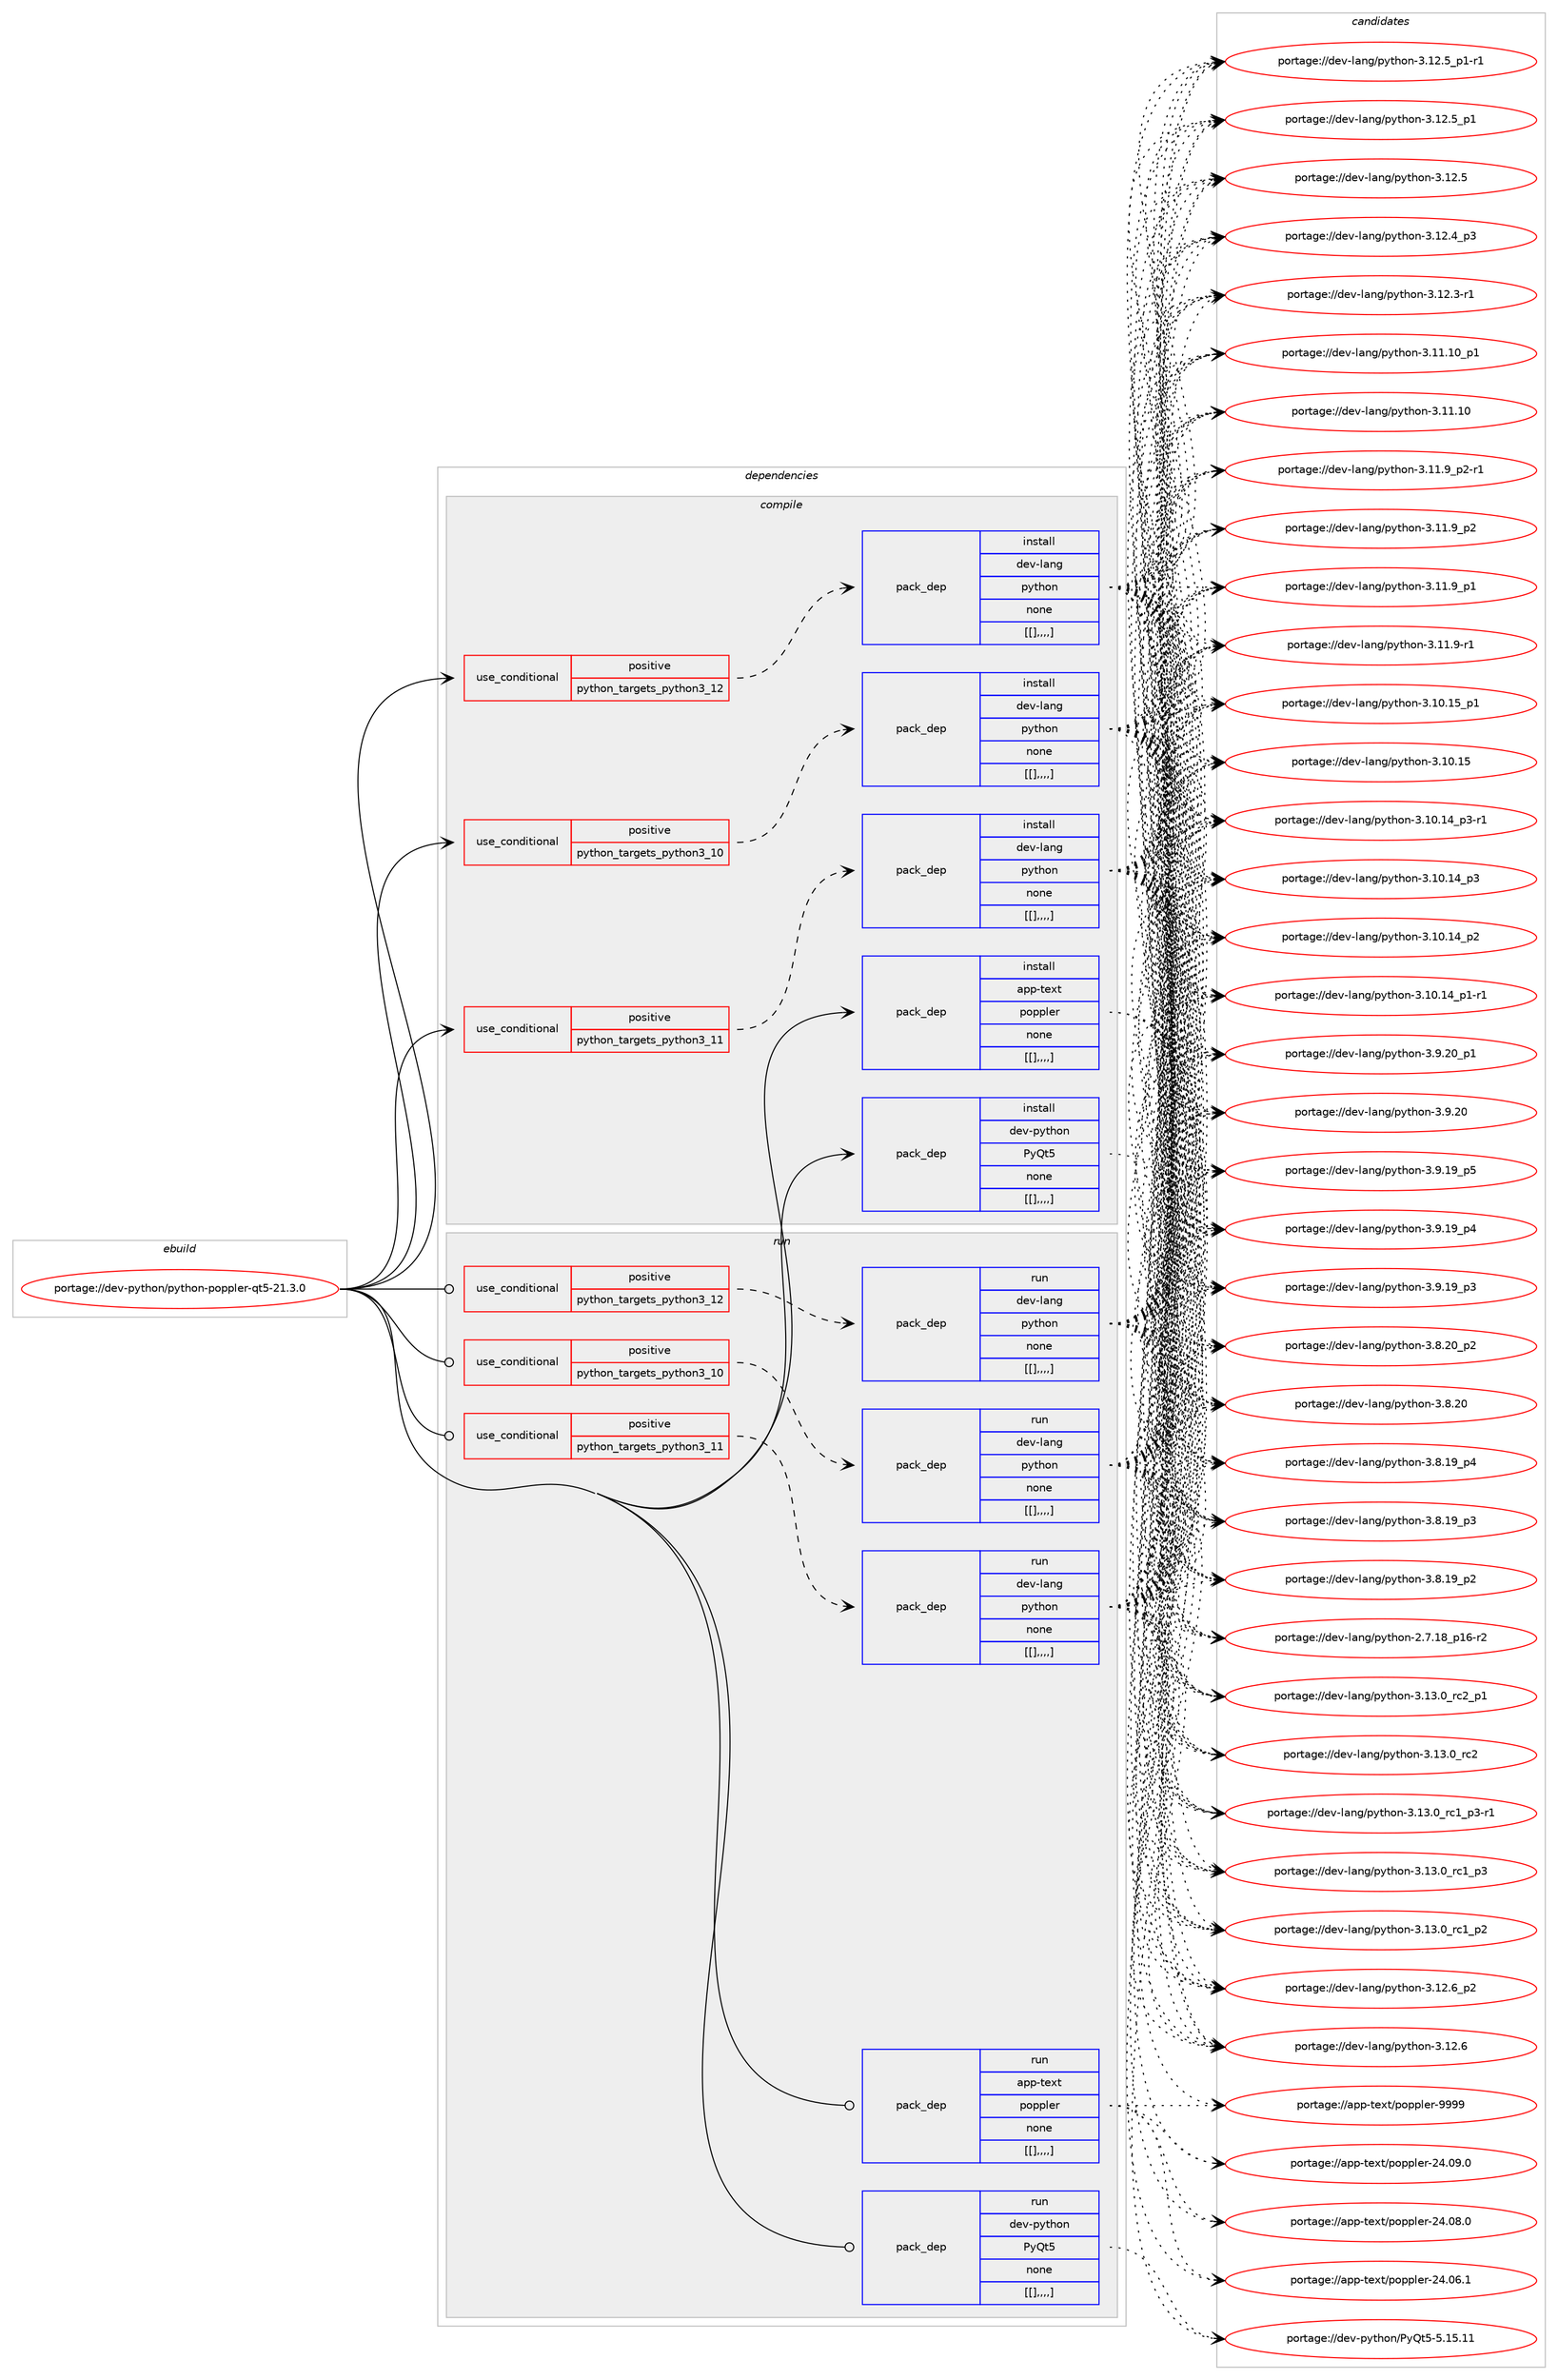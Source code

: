 digraph prolog {

# *************
# Graph options
# *************

newrank=true;
concentrate=true;
compound=true;
graph [rankdir=LR,fontname=Helvetica,fontsize=10,ranksep=1.5];#, ranksep=2.5, nodesep=0.2];
edge  [arrowhead=vee];
node  [fontname=Helvetica,fontsize=10];

# **********
# The ebuild
# **********

subgraph cluster_leftcol {
color=gray;
label=<<i>ebuild</i>>;
id [label="portage://dev-python/python-poppler-qt5-21.3.0", color=red, width=4, href="../dev-python/python-poppler-qt5-21.3.0.svg"];
}

# ****************
# The dependencies
# ****************

subgraph cluster_midcol {
color=gray;
label=<<i>dependencies</i>>;
subgraph cluster_compile {
fillcolor="#eeeeee";
style=filled;
label=<<i>compile</i>>;
subgraph cond40019 {
dependency163451 [label=<<TABLE BORDER="0" CELLBORDER="1" CELLSPACING="0" CELLPADDING="4"><TR><TD ROWSPAN="3" CELLPADDING="10">use_conditional</TD></TR><TR><TD>positive</TD></TR><TR><TD>python_targets_python3_10</TD></TR></TABLE>>, shape=none, color=red];
subgraph pack122178 {
dependency163452 [label=<<TABLE BORDER="0" CELLBORDER="1" CELLSPACING="0" CELLPADDING="4" WIDTH="220"><TR><TD ROWSPAN="6" CELLPADDING="30">pack_dep</TD></TR><TR><TD WIDTH="110">install</TD></TR><TR><TD>dev-lang</TD></TR><TR><TD>python</TD></TR><TR><TD>none</TD></TR><TR><TD>[[],,,,]</TD></TR></TABLE>>, shape=none, color=blue];
}
dependency163451:e -> dependency163452:w [weight=20,style="dashed",arrowhead="vee"];
}
id:e -> dependency163451:w [weight=20,style="solid",arrowhead="vee"];
subgraph cond40020 {
dependency163453 [label=<<TABLE BORDER="0" CELLBORDER="1" CELLSPACING="0" CELLPADDING="4"><TR><TD ROWSPAN="3" CELLPADDING="10">use_conditional</TD></TR><TR><TD>positive</TD></TR><TR><TD>python_targets_python3_11</TD></TR></TABLE>>, shape=none, color=red];
subgraph pack122179 {
dependency163454 [label=<<TABLE BORDER="0" CELLBORDER="1" CELLSPACING="0" CELLPADDING="4" WIDTH="220"><TR><TD ROWSPAN="6" CELLPADDING="30">pack_dep</TD></TR><TR><TD WIDTH="110">install</TD></TR><TR><TD>dev-lang</TD></TR><TR><TD>python</TD></TR><TR><TD>none</TD></TR><TR><TD>[[],,,,]</TD></TR></TABLE>>, shape=none, color=blue];
}
dependency163453:e -> dependency163454:w [weight=20,style="dashed",arrowhead="vee"];
}
id:e -> dependency163453:w [weight=20,style="solid",arrowhead="vee"];
subgraph cond40021 {
dependency163455 [label=<<TABLE BORDER="0" CELLBORDER="1" CELLSPACING="0" CELLPADDING="4"><TR><TD ROWSPAN="3" CELLPADDING="10">use_conditional</TD></TR><TR><TD>positive</TD></TR><TR><TD>python_targets_python3_12</TD></TR></TABLE>>, shape=none, color=red];
subgraph pack122180 {
dependency163456 [label=<<TABLE BORDER="0" CELLBORDER="1" CELLSPACING="0" CELLPADDING="4" WIDTH="220"><TR><TD ROWSPAN="6" CELLPADDING="30">pack_dep</TD></TR><TR><TD WIDTH="110">install</TD></TR><TR><TD>dev-lang</TD></TR><TR><TD>python</TD></TR><TR><TD>none</TD></TR><TR><TD>[[],,,,]</TD></TR></TABLE>>, shape=none, color=blue];
}
dependency163455:e -> dependency163456:w [weight=20,style="dashed",arrowhead="vee"];
}
id:e -> dependency163455:w [weight=20,style="solid",arrowhead="vee"];
subgraph pack122181 {
dependency163457 [label=<<TABLE BORDER="0" CELLBORDER="1" CELLSPACING="0" CELLPADDING="4" WIDTH="220"><TR><TD ROWSPAN="6" CELLPADDING="30">pack_dep</TD></TR><TR><TD WIDTH="110">install</TD></TR><TR><TD>app-text</TD></TR><TR><TD>poppler</TD></TR><TR><TD>none</TD></TR><TR><TD>[[],,,,]</TD></TR></TABLE>>, shape=none, color=blue];
}
id:e -> dependency163457:w [weight=20,style="solid",arrowhead="vee"];
subgraph pack122182 {
dependency163458 [label=<<TABLE BORDER="0" CELLBORDER="1" CELLSPACING="0" CELLPADDING="4" WIDTH="220"><TR><TD ROWSPAN="6" CELLPADDING="30">pack_dep</TD></TR><TR><TD WIDTH="110">install</TD></TR><TR><TD>dev-python</TD></TR><TR><TD>PyQt5</TD></TR><TR><TD>none</TD></TR><TR><TD>[[],,,,]</TD></TR></TABLE>>, shape=none, color=blue];
}
id:e -> dependency163458:w [weight=20,style="solid",arrowhead="vee"];
}
subgraph cluster_compileandrun {
fillcolor="#eeeeee";
style=filled;
label=<<i>compile and run</i>>;
}
subgraph cluster_run {
fillcolor="#eeeeee";
style=filled;
label=<<i>run</i>>;
subgraph cond40022 {
dependency163459 [label=<<TABLE BORDER="0" CELLBORDER="1" CELLSPACING="0" CELLPADDING="4"><TR><TD ROWSPAN="3" CELLPADDING="10">use_conditional</TD></TR><TR><TD>positive</TD></TR><TR><TD>python_targets_python3_10</TD></TR></TABLE>>, shape=none, color=red];
subgraph pack122183 {
dependency163460 [label=<<TABLE BORDER="0" CELLBORDER="1" CELLSPACING="0" CELLPADDING="4" WIDTH="220"><TR><TD ROWSPAN="6" CELLPADDING="30">pack_dep</TD></TR><TR><TD WIDTH="110">run</TD></TR><TR><TD>dev-lang</TD></TR><TR><TD>python</TD></TR><TR><TD>none</TD></TR><TR><TD>[[],,,,]</TD></TR></TABLE>>, shape=none, color=blue];
}
dependency163459:e -> dependency163460:w [weight=20,style="dashed",arrowhead="vee"];
}
id:e -> dependency163459:w [weight=20,style="solid",arrowhead="odot"];
subgraph cond40023 {
dependency163461 [label=<<TABLE BORDER="0" CELLBORDER="1" CELLSPACING="0" CELLPADDING="4"><TR><TD ROWSPAN="3" CELLPADDING="10">use_conditional</TD></TR><TR><TD>positive</TD></TR><TR><TD>python_targets_python3_11</TD></TR></TABLE>>, shape=none, color=red];
subgraph pack122184 {
dependency163462 [label=<<TABLE BORDER="0" CELLBORDER="1" CELLSPACING="0" CELLPADDING="4" WIDTH="220"><TR><TD ROWSPAN="6" CELLPADDING="30">pack_dep</TD></TR><TR><TD WIDTH="110">run</TD></TR><TR><TD>dev-lang</TD></TR><TR><TD>python</TD></TR><TR><TD>none</TD></TR><TR><TD>[[],,,,]</TD></TR></TABLE>>, shape=none, color=blue];
}
dependency163461:e -> dependency163462:w [weight=20,style="dashed",arrowhead="vee"];
}
id:e -> dependency163461:w [weight=20,style="solid",arrowhead="odot"];
subgraph cond40024 {
dependency163463 [label=<<TABLE BORDER="0" CELLBORDER="1" CELLSPACING="0" CELLPADDING="4"><TR><TD ROWSPAN="3" CELLPADDING="10">use_conditional</TD></TR><TR><TD>positive</TD></TR><TR><TD>python_targets_python3_12</TD></TR></TABLE>>, shape=none, color=red];
subgraph pack122185 {
dependency163464 [label=<<TABLE BORDER="0" CELLBORDER="1" CELLSPACING="0" CELLPADDING="4" WIDTH="220"><TR><TD ROWSPAN="6" CELLPADDING="30">pack_dep</TD></TR><TR><TD WIDTH="110">run</TD></TR><TR><TD>dev-lang</TD></TR><TR><TD>python</TD></TR><TR><TD>none</TD></TR><TR><TD>[[],,,,]</TD></TR></TABLE>>, shape=none, color=blue];
}
dependency163463:e -> dependency163464:w [weight=20,style="dashed",arrowhead="vee"];
}
id:e -> dependency163463:w [weight=20,style="solid",arrowhead="odot"];
subgraph pack122186 {
dependency163465 [label=<<TABLE BORDER="0" CELLBORDER="1" CELLSPACING="0" CELLPADDING="4" WIDTH="220"><TR><TD ROWSPAN="6" CELLPADDING="30">pack_dep</TD></TR><TR><TD WIDTH="110">run</TD></TR><TR><TD>app-text</TD></TR><TR><TD>poppler</TD></TR><TR><TD>none</TD></TR><TR><TD>[[],,,,]</TD></TR></TABLE>>, shape=none, color=blue];
}
id:e -> dependency163465:w [weight=20,style="solid",arrowhead="odot"];
subgraph pack122187 {
dependency163466 [label=<<TABLE BORDER="0" CELLBORDER="1" CELLSPACING="0" CELLPADDING="4" WIDTH="220"><TR><TD ROWSPAN="6" CELLPADDING="30">pack_dep</TD></TR><TR><TD WIDTH="110">run</TD></TR><TR><TD>dev-python</TD></TR><TR><TD>PyQt5</TD></TR><TR><TD>none</TD></TR><TR><TD>[[],,,,]</TD></TR></TABLE>>, shape=none, color=blue];
}
id:e -> dependency163466:w [weight=20,style="solid",arrowhead="odot"];
}
}

# **************
# The candidates
# **************

subgraph cluster_choices {
rank=same;
color=gray;
label=<<i>candidates</i>>;

subgraph choice122178 {
color=black;
nodesep=1;
choice100101118451089711010347112121116104111110455146495146489511499509511249 [label="portage://dev-lang/python-3.13.0_rc2_p1", color=red, width=4,href="../dev-lang/python-3.13.0_rc2_p1.svg"];
choice10010111845108971101034711212111610411111045514649514648951149950 [label="portage://dev-lang/python-3.13.0_rc2", color=red, width=4,href="../dev-lang/python-3.13.0_rc2.svg"];
choice1001011184510897110103471121211161041111104551464951464895114994995112514511449 [label="portage://dev-lang/python-3.13.0_rc1_p3-r1", color=red, width=4,href="../dev-lang/python-3.13.0_rc1_p3-r1.svg"];
choice100101118451089711010347112121116104111110455146495146489511499499511251 [label="portage://dev-lang/python-3.13.0_rc1_p3", color=red, width=4,href="../dev-lang/python-3.13.0_rc1_p3.svg"];
choice100101118451089711010347112121116104111110455146495146489511499499511250 [label="portage://dev-lang/python-3.13.0_rc1_p2", color=red, width=4,href="../dev-lang/python-3.13.0_rc1_p2.svg"];
choice100101118451089711010347112121116104111110455146495046549511250 [label="portage://dev-lang/python-3.12.6_p2", color=red, width=4,href="../dev-lang/python-3.12.6_p2.svg"];
choice10010111845108971101034711212111610411111045514649504654 [label="portage://dev-lang/python-3.12.6", color=red, width=4,href="../dev-lang/python-3.12.6.svg"];
choice1001011184510897110103471121211161041111104551464950465395112494511449 [label="portage://dev-lang/python-3.12.5_p1-r1", color=red, width=4,href="../dev-lang/python-3.12.5_p1-r1.svg"];
choice100101118451089711010347112121116104111110455146495046539511249 [label="portage://dev-lang/python-3.12.5_p1", color=red, width=4,href="../dev-lang/python-3.12.5_p1.svg"];
choice10010111845108971101034711212111610411111045514649504653 [label="portage://dev-lang/python-3.12.5", color=red, width=4,href="../dev-lang/python-3.12.5.svg"];
choice100101118451089711010347112121116104111110455146495046529511251 [label="portage://dev-lang/python-3.12.4_p3", color=red, width=4,href="../dev-lang/python-3.12.4_p3.svg"];
choice100101118451089711010347112121116104111110455146495046514511449 [label="portage://dev-lang/python-3.12.3-r1", color=red, width=4,href="../dev-lang/python-3.12.3-r1.svg"];
choice10010111845108971101034711212111610411111045514649494649489511249 [label="portage://dev-lang/python-3.11.10_p1", color=red, width=4,href="../dev-lang/python-3.11.10_p1.svg"];
choice1001011184510897110103471121211161041111104551464949464948 [label="portage://dev-lang/python-3.11.10", color=red, width=4,href="../dev-lang/python-3.11.10.svg"];
choice1001011184510897110103471121211161041111104551464949465795112504511449 [label="portage://dev-lang/python-3.11.9_p2-r1", color=red, width=4,href="../dev-lang/python-3.11.9_p2-r1.svg"];
choice100101118451089711010347112121116104111110455146494946579511250 [label="portage://dev-lang/python-3.11.9_p2", color=red, width=4,href="../dev-lang/python-3.11.9_p2.svg"];
choice100101118451089711010347112121116104111110455146494946579511249 [label="portage://dev-lang/python-3.11.9_p1", color=red, width=4,href="../dev-lang/python-3.11.9_p1.svg"];
choice100101118451089711010347112121116104111110455146494946574511449 [label="portage://dev-lang/python-3.11.9-r1", color=red, width=4,href="../dev-lang/python-3.11.9-r1.svg"];
choice10010111845108971101034711212111610411111045514649484649539511249 [label="portage://dev-lang/python-3.10.15_p1", color=red, width=4,href="../dev-lang/python-3.10.15_p1.svg"];
choice1001011184510897110103471121211161041111104551464948464953 [label="portage://dev-lang/python-3.10.15", color=red, width=4,href="../dev-lang/python-3.10.15.svg"];
choice100101118451089711010347112121116104111110455146494846495295112514511449 [label="portage://dev-lang/python-3.10.14_p3-r1", color=red, width=4,href="../dev-lang/python-3.10.14_p3-r1.svg"];
choice10010111845108971101034711212111610411111045514649484649529511251 [label="portage://dev-lang/python-3.10.14_p3", color=red, width=4,href="../dev-lang/python-3.10.14_p3.svg"];
choice10010111845108971101034711212111610411111045514649484649529511250 [label="portage://dev-lang/python-3.10.14_p2", color=red, width=4,href="../dev-lang/python-3.10.14_p2.svg"];
choice100101118451089711010347112121116104111110455146494846495295112494511449 [label="portage://dev-lang/python-3.10.14_p1-r1", color=red, width=4,href="../dev-lang/python-3.10.14_p1-r1.svg"];
choice100101118451089711010347112121116104111110455146574650489511249 [label="portage://dev-lang/python-3.9.20_p1", color=red, width=4,href="../dev-lang/python-3.9.20_p1.svg"];
choice10010111845108971101034711212111610411111045514657465048 [label="portage://dev-lang/python-3.9.20", color=red, width=4,href="../dev-lang/python-3.9.20.svg"];
choice100101118451089711010347112121116104111110455146574649579511253 [label="portage://dev-lang/python-3.9.19_p5", color=red, width=4,href="../dev-lang/python-3.9.19_p5.svg"];
choice100101118451089711010347112121116104111110455146574649579511252 [label="portage://dev-lang/python-3.9.19_p4", color=red, width=4,href="../dev-lang/python-3.9.19_p4.svg"];
choice100101118451089711010347112121116104111110455146574649579511251 [label="portage://dev-lang/python-3.9.19_p3", color=red, width=4,href="../dev-lang/python-3.9.19_p3.svg"];
choice100101118451089711010347112121116104111110455146564650489511250 [label="portage://dev-lang/python-3.8.20_p2", color=red, width=4,href="../dev-lang/python-3.8.20_p2.svg"];
choice10010111845108971101034711212111610411111045514656465048 [label="portage://dev-lang/python-3.8.20", color=red, width=4,href="../dev-lang/python-3.8.20.svg"];
choice100101118451089711010347112121116104111110455146564649579511252 [label="portage://dev-lang/python-3.8.19_p4", color=red, width=4,href="../dev-lang/python-3.8.19_p4.svg"];
choice100101118451089711010347112121116104111110455146564649579511251 [label="portage://dev-lang/python-3.8.19_p3", color=red, width=4,href="../dev-lang/python-3.8.19_p3.svg"];
choice100101118451089711010347112121116104111110455146564649579511250 [label="portage://dev-lang/python-3.8.19_p2", color=red, width=4,href="../dev-lang/python-3.8.19_p2.svg"];
choice100101118451089711010347112121116104111110455046554649569511249544511450 [label="portage://dev-lang/python-2.7.18_p16-r2", color=red, width=4,href="../dev-lang/python-2.7.18_p16-r2.svg"];
dependency163452:e -> choice100101118451089711010347112121116104111110455146495146489511499509511249:w [style=dotted,weight="100"];
dependency163452:e -> choice10010111845108971101034711212111610411111045514649514648951149950:w [style=dotted,weight="100"];
dependency163452:e -> choice1001011184510897110103471121211161041111104551464951464895114994995112514511449:w [style=dotted,weight="100"];
dependency163452:e -> choice100101118451089711010347112121116104111110455146495146489511499499511251:w [style=dotted,weight="100"];
dependency163452:e -> choice100101118451089711010347112121116104111110455146495146489511499499511250:w [style=dotted,weight="100"];
dependency163452:e -> choice100101118451089711010347112121116104111110455146495046549511250:w [style=dotted,weight="100"];
dependency163452:e -> choice10010111845108971101034711212111610411111045514649504654:w [style=dotted,weight="100"];
dependency163452:e -> choice1001011184510897110103471121211161041111104551464950465395112494511449:w [style=dotted,weight="100"];
dependency163452:e -> choice100101118451089711010347112121116104111110455146495046539511249:w [style=dotted,weight="100"];
dependency163452:e -> choice10010111845108971101034711212111610411111045514649504653:w [style=dotted,weight="100"];
dependency163452:e -> choice100101118451089711010347112121116104111110455146495046529511251:w [style=dotted,weight="100"];
dependency163452:e -> choice100101118451089711010347112121116104111110455146495046514511449:w [style=dotted,weight="100"];
dependency163452:e -> choice10010111845108971101034711212111610411111045514649494649489511249:w [style=dotted,weight="100"];
dependency163452:e -> choice1001011184510897110103471121211161041111104551464949464948:w [style=dotted,weight="100"];
dependency163452:e -> choice1001011184510897110103471121211161041111104551464949465795112504511449:w [style=dotted,weight="100"];
dependency163452:e -> choice100101118451089711010347112121116104111110455146494946579511250:w [style=dotted,weight="100"];
dependency163452:e -> choice100101118451089711010347112121116104111110455146494946579511249:w [style=dotted,weight="100"];
dependency163452:e -> choice100101118451089711010347112121116104111110455146494946574511449:w [style=dotted,weight="100"];
dependency163452:e -> choice10010111845108971101034711212111610411111045514649484649539511249:w [style=dotted,weight="100"];
dependency163452:e -> choice1001011184510897110103471121211161041111104551464948464953:w [style=dotted,weight="100"];
dependency163452:e -> choice100101118451089711010347112121116104111110455146494846495295112514511449:w [style=dotted,weight="100"];
dependency163452:e -> choice10010111845108971101034711212111610411111045514649484649529511251:w [style=dotted,weight="100"];
dependency163452:e -> choice10010111845108971101034711212111610411111045514649484649529511250:w [style=dotted,weight="100"];
dependency163452:e -> choice100101118451089711010347112121116104111110455146494846495295112494511449:w [style=dotted,weight="100"];
dependency163452:e -> choice100101118451089711010347112121116104111110455146574650489511249:w [style=dotted,weight="100"];
dependency163452:e -> choice10010111845108971101034711212111610411111045514657465048:w [style=dotted,weight="100"];
dependency163452:e -> choice100101118451089711010347112121116104111110455146574649579511253:w [style=dotted,weight="100"];
dependency163452:e -> choice100101118451089711010347112121116104111110455146574649579511252:w [style=dotted,weight="100"];
dependency163452:e -> choice100101118451089711010347112121116104111110455146574649579511251:w [style=dotted,weight="100"];
dependency163452:e -> choice100101118451089711010347112121116104111110455146564650489511250:w [style=dotted,weight="100"];
dependency163452:e -> choice10010111845108971101034711212111610411111045514656465048:w [style=dotted,weight="100"];
dependency163452:e -> choice100101118451089711010347112121116104111110455146564649579511252:w [style=dotted,weight="100"];
dependency163452:e -> choice100101118451089711010347112121116104111110455146564649579511251:w [style=dotted,weight="100"];
dependency163452:e -> choice100101118451089711010347112121116104111110455146564649579511250:w [style=dotted,weight="100"];
dependency163452:e -> choice100101118451089711010347112121116104111110455046554649569511249544511450:w [style=dotted,weight="100"];
}
subgraph choice122179 {
color=black;
nodesep=1;
choice100101118451089711010347112121116104111110455146495146489511499509511249 [label="portage://dev-lang/python-3.13.0_rc2_p1", color=red, width=4,href="../dev-lang/python-3.13.0_rc2_p1.svg"];
choice10010111845108971101034711212111610411111045514649514648951149950 [label="portage://dev-lang/python-3.13.0_rc2", color=red, width=4,href="../dev-lang/python-3.13.0_rc2.svg"];
choice1001011184510897110103471121211161041111104551464951464895114994995112514511449 [label="portage://dev-lang/python-3.13.0_rc1_p3-r1", color=red, width=4,href="../dev-lang/python-3.13.0_rc1_p3-r1.svg"];
choice100101118451089711010347112121116104111110455146495146489511499499511251 [label="portage://dev-lang/python-3.13.0_rc1_p3", color=red, width=4,href="../dev-lang/python-3.13.0_rc1_p3.svg"];
choice100101118451089711010347112121116104111110455146495146489511499499511250 [label="portage://dev-lang/python-3.13.0_rc1_p2", color=red, width=4,href="../dev-lang/python-3.13.0_rc1_p2.svg"];
choice100101118451089711010347112121116104111110455146495046549511250 [label="portage://dev-lang/python-3.12.6_p2", color=red, width=4,href="../dev-lang/python-3.12.6_p2.svg"];
choice10010111845108971101034711212111610411111045514649504654 [label="portage://dev-lang/python-3.12.6", color=red, width=4,href="../dev-lang/python-3.12.6.svg"];
choice1001011184510897110103471121211161041111104551464950465395112494511449 [label="portage://dev-lang/python-3.12.5_p1-r1", color=red, width=4,href="../dev-lang/python-3.12.5_p1-r1.svg"];
choice100101118451089711010347112121116104111110455146495046539511249 [label="portage://dev-lang/python-3.12.5_p1", color=red, width=4,href="../dev-lang/python-3.12.5_p1.svg"];
choice10010111845108971101034711212111610411111045514649504653 [label="portage://dev-lang/python-3.12.5", color=red, width=4,href="../dev-lang/python-3.12.5.svg"];
choice100101118451089711010347112121116104111110455146495046529511251 [label="portage://dev-lang/python-3.12.4_p3", color=red, width=4,href="../dev-lang/python-3.12.4_p3.svg"];
choice100101118451089711010347112121116104111110455146495046514511449 [label="portage://dev-lang/python-3.12.3-r1", color=red, width=4,href="../dev-lang/python-3.12.3-r1.svg"];
choice10010111845108971101034711212111610411111045514649494649489511249 [label="portage://dev-lang/python-3.11.10_p1", color=red, width=4,href="../dev-lang/python-3.11.10_p1.svg"];
choice1001011184510897110103471121211161041111104551464949464948 [label="portage://dev-lang/python-3.11.10", color=red, width=4,href="../dev-lang/python-3.11.10.svg"];
choice1001011184510897110103471121211161041111104551464949465795112504511449 [label="portage://dev-lang/python-3.11.9_p2-r1", color=red, width=4,href="../dev-lang/python-3.11.9_p2-r1.svg"];
choice100101118451089711010347112121116104111110455146494946579511250 [label="portage://dev-lang/python-3.11.9_p2", color=red, width=4,href="../dev-lang/python-3.11.9_p2.svg"];
choice100101118451089711010347112121116104111110455146494946579511249 [label="portage://dev-lang/python-3.11.9_p1", color=red, width=4,href="../dev-lang/python-3.11.9_p1.svg"];
choice100101118451089711010347112121116104111110455146494946574511449 [label="portage://dev-lang/python-3.11.9-r1", color=red, width=4,href="../dev-lang/python-3.11.9-r1.svg"];
choice10010111845108971101034711212111610411111045514649484649539511249 [label="portage://dev-lang/python-3.10.15_p1", color=red, width=4,href="../dev-lang/python-3.10.15_p1.svg"];
choice1001011184510897110103471121211161041111104551464948464953 [label="portage://dev-lang/python-3.10.15", color=red, width=4,href="../dev-lang/python-3.10.15.svg"];
choice100101118451089711010347112121116104111110455146494846495295112514511449 [label="portage://dev-lang/python-3.10.14_p3-r1", color=red, width=4,href="../dev-lang/python-3.10.14_p3-r1.svg"];
choice10010111845108971101034711212111610411111045514649484649529511251 [label="portage://dev-lang/python-3.10.14_p3", color=red, width=4,href="../dev-lang/python-3.10.14_p3.svg"];
choice10010111845108971101034711212111610411111045514649484649529511250 [label="portage://dev-lang/python-3.10.14_p2", color=red, width=4,href="../dev-lang/python-3.10.14_p2.svg"];
choice100101118451089711010347112121116104111110455146494846495295112494511449 [label="portage://dev-lang/python-3.10.14_p1-r1", color=red, width=4,href="../dev-lang/python-3.10.14_p1-r1.svg"];
choice100101118451089711010347112121116104111110455146574650489511249 [label="portage://dev-lang/python-3.9.20_p1", color=red, width=4,href="../dev-lang/python-3.9.20_p1.svg"];
choice10010111845108971101034711212111610411111045514657465048 [label="portage://dev-lang/python-3.9.20", color=red, width=4,href="../dev-lang/python-3.9.20.svg"];
choice100101118451089711010347112121116104111110455146574649579511253 [label="portage://dev-lang/python-3.9.19_p5", color=red, width=4,href="../dev-lang/python-3.9.19_p5.svg"];
choice100101118451089711010347112121116104111110455146574649579511252 [label="portage://dev-lang/python-3.9.19_p4", color=red, width=4,href="../dev-lang/python-3.9.19_p4.svg"];
choice100101118451089711010347112121116104111110455146574649579511251 [label="portage://dev-lang/python-3.9.19_p3", color=red, width=4,href="../dev-lang/python-3.9.19_p3.svg"];
choice100101118451089711010347112121116104111110455146564650489511250 [label="portage://dev-lang/python-3.8.20_p2", color=red, width=4,href="../dev-lang/python-3.8.20_p2.svg"];
choice10010111845108971101034711212111610411111045514656465048 [label="portage://dev-lang/python-3.8.20", color=red, width=4,href="../dev-lang/python-3.8.20.svg"];
choice100101118451089711010347112121116104111110455146564649579511252 [label="portage://dev-lang/python-3.8.19_p4", color=red, width=4,href="../dev-lang/python-3.8.19_p4.svg"];
choice100101118451089711010347112121116104111110455146564649579511251 [label="portage://dev-lang/python-3.8.19_p3", color=red, width=4,href="../dev-lang/python-3.8.19_p3.svg"];
choice100101118451089711010347112121116104111110455146564649579511250 [label="portage://dev-lang/python-3.8.19_p2", color=red, width=4,href="../dev-lang/python-3.8.19_p2.svg"];
choice100101118451089711010347112121116104111110455046554649569511249544511450 [label="portage://dev-lang/python-2.7.18_p16-r2", color=red, width=4,href="../dev-lang/python-2.7.18_p16-r2.svg"];
dependency163454:e -> choice100101118451089711010347112121116104111110455146495146489511499509511249:w [style=dotted,weight="100"];
dependency163454:e -> choice10010111845108971101034711212111610411111045514649514648951149950:w [style=dotted,weight="100"];
dependency163454:e -> choice1001011184510897110103471121211161041111104551464951464895114994995112514511449:w [style=dotted,weight="100"];
dependency163454:e -> choice100101118451089711010347112121116104111110455146495146489511499499511251:w [style=dotted,weight="100"];
dependency163454:e -> choice100101118451089711010347112121116104111110455146495146489511499499511250:w [style=dotted,weight="100"];
dependency163454:e -> choice100101118451089711010347112121116104111110455146495046549511250:w [style=dotted,weight="100"];
dependency163454:e -> choice10010111845108971101034711212111610411111045514649504654:w [style=dotted,weight="100"];
dependency163454:e -> choice1001011184510897110103471121211161041111104551464950465395112494511449:w [style=dotted,weight="100"];
dependency163454:e -> choice100101118451089711010347112121116104111110455146495046539511249:w [style=dotted,weight="100"];
dependency163454:e -> choice10010111845108971101034711212111610411111045514649504653:w [style=dotted,weight="100"];
dependency163454:e -> choice100101118451089711010347112121116104111110455146495046529511251:w [style=dotted,weight="100"];
dependency163454:e -> choice100101118451089711010347112121116104111110455146495046514511449:w [style=dotted,weight="100"];
dependency163454:e -> choice10010111845108971101034711212111610411111045514649494649489511249:w [style=dotted,weight="100"];
dependency163454:e -> choice1001011184510897110103471121211161041111104551464949464948:w [style=dotted,weight="100"];
dependency163454:e -> choice1001011184510897110103471121211161041111104551464949465795112504511449:w [style=dotted,weight="100"];
dependency163454:e -> choice100101118451089711010347112121116104111110455146494946579511250:w [style=dotted,weight="100"];
dependency163454:e -> choice100101118451089711010347112121116104111110455146494946579511249:w [style=dotted,weight="100"];
dependency163454:e -> choice100101118451089711010347112121116104111110455146494946574511449:w [style=dotted,weight="100"];
dependency163454:e -> choice10010111845108971101034711212111610411111045514649484649539511249:w [style=dotted,weight="100"];
dependency163454:e -> choice1001011184510897110103471121211161041111104551464948464953:w [style=dotted,weight="100"];
dependency163454:e -> choice100101118451089711010347112121116104111110455146494846495295112514511449:w [style=dotted,weight="100"];
dependency163454:e -> choice10010111845108971101034711212111610411111045514649484649529511251:w [style=dotted,weight="100"];
dependency163454:e -> choice10010111845108971101034711212111610411111045514649484649529511250:w [style=dotted,weight="100"];
dependency163454:e -> choice100101118451089711010347112121116104111110455146494846495295112494511449:w [style=dotted,weight="100"];
dependency163454:e -> choice100101118451089711010347112121116104111110455146574650489511249:w [style=dotted,weight="100"];
dependency163454:e -> choice10010111845108971101034711212111610411111045514657465048:w [style=dotted,weight="100"];
dependency163454:e -> choice100101118451089711010347112121116104111110455146574649579511253:w [style=dotted,weight="100"];
dependency163454:e -> choice100101118451089711010347112121116104111110455146574649579511252:w [style=dotted,weight="100"];
dependency163454:e -> choice100101118451089711010347112121116104111110455146574649579511251:w [style=dotted,weight="100"];
dependency163454:e -> choice100101118451089711010347112121116104111110455146564650489511250:w [style=dotted,weight="100"];
dependency163454:e -> choice10010111845108971101034711212111610411111045514656465048:w [style=dotted,weight="100"];
dependency163454:e -> choice100101118451089711010347112121116104111110455146564649579511252:w [style=dotted,weight="100"];
dependency163454:e -> choice100101118451089711010347112121116104111110455146564649579511251:w [style=dotted,weight="100"];
dependency163454:e -> choice100101118451089711010347112121116104111110455146564649579511250:w [style=dotted,weight="100"];
dependency163454:e -> choice100101118451089711010347112121116104111110455046554649569511249544511450:w [style=dotted,weight="100"];
}
subgraph choice122180 {
color=black;
nodesep=1;
choice100101118451089711010347112121116104111110455146495146489511499509511249 [label="portage://dev-lang/python-3.13.0_rc2_p1", color=red, width=4,href="../dev-lang/python-3.13.0_rc2_p1.svg"];
choice10010111845108971101034711212111610411111045514649514648951149950 [label="portage://dev-lang/python-3.13.0_rc2", color=red, width=4,href="../dev-lang/python-3.13.0_rc2.svg"];
choice1001011184510897110103471121211161041111104551464951464895114994995112514511449 [label="portage://dev-lang/python-3.13.0_rc1_p3-r1", color=red, width=4,href="../dev-lang/python-3.13.0_rc1_p3-r1.svg"];
choice100101118451089711010347112121116104111110455146495146489511499499511251 [label="portage://dev-lang/python-3.13.0_rc1_p3", color=red, width=4,href="../dev-lang/python-3.13.0_rc1_p3.svg"];
choice100101118451089711010347112121116104111110455146495146489511499499511250 [label="portage://dev-lang/python-3.13.0_rc1_p2", color=red, width=4,href="../dev-lang/python-3.13.0_rc1_p2.svg"];
choice100101118451089711010347112121116104111110455146495046549511250 [label="portage://dev-lang/python-3.12.6_p2", color=red, width=4,href="../dev-lang/python-3.12.6_p2.svg"];
choice10010111845108971101034711212111610411111045514649504654 [label="portage://dev-lang/python-3.12.6", color=red, width=4,href="../dev-lang/python-3.12.6.svg"];
choice1001011184510897110103471121211161041111104551464950465395112494511449 [label="portage://dev-lang/python-3.12.5_p1-r1", color=red, width=4,href="../dev-lang/python-3.12.5_p1-r1.svg"];
choice100101118451089711010347112121116104111110455146495046539511249 [label="portage://dev-lang/python-3.12.5_p1", color=red, width=4,href="../dev-lang/python-3.12.5_p1.svg"];
choice10010111845108971101034711212111610411111045514649504653 [label="portage://dev-lang/python-3.12.5", color=red, width=4,href="../dev-lang/python-3.12.5.svg"];
choice100101118451089711010347112121116104111110455146495046529511251 [label="portage://dev-lang/python-3.12.4_p3", color=red, width=4,href="../dev-lang/python-3.12.4_p3.svg"];
choice100101118451089711010347112121116104111110455146495046514511449 [label="portage://dev-lang/python-3.12.3-r1", color=red, width=4,href="../dev-lang/python-3.12.3-r1.svg"];
choice10010111845108971101034711212111610411111045514649494649489511249 [label="portage://dev-lang/python-3.11.10_p1", color=red, width=4,href="../dev-lang/python-3.11.10_p1.svg"];
choice1001011184510897110103471121211161041111104551464949464948 [label="portage://dev-lang/python-3.11.10", color=red, width=4,href="../dev-lang/python-3.11.10.svg"];
choice1001011184510897110103471121211161041111104551464949465795112504511449 [label="portage://dev-lang/python-3.11.9_p2-r1", color=red, width=4,href="../dev-lang/python-3.11.9_p2-r1.svg"];
choice100101118451089711010347112121116104111110455146494946579511250 [label="portage://dev-lang/python-3.11.9_p2", color=red, width=4,href="../dev-lang/python-3.11.9_p2.svg"];
choice100101118451089711010347112121116104111110455146494946579511249 [label="portage://dev-lang/python-3.11.9_p1", color=red, width=4,href="../dev-lang/python-3.11.9_p1.svg"];
choice100101118451089711010347112121116104111110455146494946574511449 [label="portage://dev-lang/python-3.11.9-r1", color=red, width=4,href="../dev-lang/python-3.11.9-r1.svg"];
choice10010111845108971101034711212111610411111045514649484649539511249 [label="portage://dev-lang/python-3.10.15_p1", color=red, width=4,href="../dev-lang/python-3.10.15_p1.svg"];
choice1001011184510897110103471121211161041111104551464948464953 [label="portage://dev-lang/python-3.10.15", color=red, width=4,href="../dev-lang/python-3.10.15.svg"];
choice100101118451089711010347112121116104111110455146494846495295112514511449 [label="portage://dev-lang/python-3.10.14_p3-r1", color=red, width=4,href="../dev-lang/python-3.10.14_p3-r1.svg"];
choice10010111845108971101034711212111610411111045514649484649529511251 [label="portage://dev-lang/python-3.10.14_p3", color=red, width=4,href="../dev-lang/python-3.10.14_p3.svg"];
choice10010111845108971101034711212111610411111045514649484649529511250 [label="portage://dev-lang/python-3.10.14_p2", color=red, width=4,href="../dev-lang/python-3.10.14_p2.svg"];
choice100101118451089711010347112121116104111110455146494846495295112494511449 [label="portage://dev-lang/python-3.10.14_p1-r1", color=red, width=4,href="../dev-lang/python-3.10.14_p1-r1.svg"];
choice100101118451089711010347112121116104111110455146574650489511249 [label="portage://dev-lang/python-3.9.20_p1", color=red, width=4,href="../dev-lang/python-3.9.20_p1.svg"];
choice10010111845108971101034711212111610411111045514657465048 [label="portage://dev-lang/python-3.9.20", color=red, width=4,href="../dev-lang/python-3.9.20.svg"];
choice100101118451089711010347112121116104111110455146574649579511253 [label="portage://dev-lang/python-3.9.19_p5", color=red, width=4,href="../dev-lang/python-3.9.19_p5.svg"];
choice100101118451089711010347112121116104111110455146574649579511252 [label="portage://dev-lang/python-3.9.19_p4", color=red, width=4,href="../dev-lang/python-3.9.19_p4.svg"];
choice100101118451089711010347112121116104111110455146574649579511251 [label="portage://dev-lang/python-3.9.19_p3", color=red, width=4,href="../dev-lang/python-3.9.19_p3.svg"];
choice100101118451089711010347112121116104111110455146564650489511250 [label="portage://dev-lang/python-3.8.20_p2", color=red, width=4,href="../dev-lang/python-3.8.20_p2.svg"];
choice10010111845108971101034711212111610411111045514656465048 [label="portage://dev-lang/python-3.8.20", color=red, width=4,href="../dev-lang/python-3.8.20.svg"];
choice100101118451089711010347112121116104111110455146564649579511252 [label="portage://dev-lang/python-3.8.19_p4", color=red, width=4,href="../dev-lang/python-3.8.19_p4.svg"];
choice100101118451089711010347112121116104111110455146564649579511251 [label="portage://dev-lang/python-3.8.19_p3", color=red, width=4,href="../dev-lang/python-3.8.19_p3.svg"];
choice100101118451089711010347112121116104111110455146564649579511250 [label="portage://dev-lang/python-3.8.19_p2", color=red, width=4,href="../dev-lang/python-3.8.19_p2.svg"];
choice100101118451089711010347112121116104111110455046554649569511249544511450 [label="portage://dev-lang/python-2.7.18_p16-r2", color=red, width=4,href="../dev-lang/python-2.7.18_p16-r2.svg"];
dependency163456:e -> choice100101118451089711010347112121116104111110455146495146489511499509511249:w [style=dotted,weight="100"];
dependency163456:e -> choice10010111845108971101034711212111610411111045514649514648951149950:w [style=dotted,weight="100"];
dependency163456:e -> choice1001011184510897110103471121211161041111104551464951464895114994995112514511449:w [style=dotted,weight="100"];
dependency163456:e -> choice100101118451089711010347112121116104111110455146495146489511499499511251:w [style=dotted,weight="100"];
dependency163456:e -> choice100101118451089711010347112121116104111110455146495146489511499499511250:w [style=dotted,weight="100"];
dependency163456:e -> choice100101118451089711010347112121116104111110455146495046549511250:w [style=dotted,weight="100"];
dependency163456:e -> choice10010111845108971101034711212111610411111045514649504654:w [style=dotted,weight="100"];
dependency163456:e -> choice1001011184510897110103471121211161041111104551464950465395112494511449:w [style=dotted,weight="100"];
dependency163456:e -> choice100101118451089711010347112121116104111110455146495046539511249:w [style=dotted,weight="100"];
dependency163456:e -> choice10010111845108971101034711212111610411111045514649504653:w [style=dotted,weight="100"];
dependency163456:e -> choice100101118451089711010347112121116104111110455146495046529511251:w [style=dotted,weight="100"];
dependency163456:e -> choice100101118451089711010347112121116104111110455146495046514511449:w [style=dotted,weight="100"];
dependency163456:e -> choice10010111845108971101034711212111610411111045514649494649489511249:w [style=dotted,weight="100"];
dependency163456:e -> choice1001011184510897110103471121211161041111104551464949464948:w [style=dotted,weight="100"];
dependency163456:e -> choice1001011184510897110103471121211161041111104551464949465795112504511449:w [style=dotted,weight="100"];
dependency163456:e -> choice100101118451089711010347112121116104111110455146494946579511250:w [style=dotted,weight="100"];
dependency163456:e -> choice100101118451089711010347112121116104111110455146494946579511249:w [style=dotted,weight="100"];
dependency163456:e -> choice100101118451089711010347112121116104111110455146494946574511449:w [style=dotted,weight="100"];
dependency163456:e -> choice10010111845108971101034711212111610411111045514649484649539511249:w [style=dotted,weight="100"];
dependency163456:e -> choice1001011184510897110103471121211161041111104551464948464953:w [style=dotted,weight="100"];
dependency163456:e -> choice100101118451089711010347112121116104111110455146494846495295112514511449:w [style=dotted,weight="100"];
dependency163456:e -> choice10010111845108971101034711212111610411111045514649484649529511251:w [style=dotted,weight="100"];
dependency163456:e -> choice10010111845108971101034711212111610411111045514649484649529511250:w [style=dotted,weight="100"];
dependency163456:e -> choice100101118451089711010347112121116104111110455146494846495295112494511449:w [style=dotted,weight="100"];
dependency163456:e -> choice100101118451089711010347112121116104111110455146574650489511249:w [style=dotted,weight="100"];
dependency163456:e -> choice10010111845108971101034711212111610411111045514657465048:w [style=dotted,weight="100"];
dependency163456:e -> choice100101118451089711010347112121116104111110455146574649579511253:w [style=dotted,weight="100"];
dependency163456:e -> choice100101118451089711010347112121116104111110455146574649579511252:w [style=dotted,weight="100"];
dependency163456:e -> choice100101118451089711010347112121116104111110455146574649579511251:w [style=dotted,weight="100"];
dependency163456:e -> choice100101118451089711010347112121116104111110455146564650489511250:w [style=dotted,weight="100"];
dependency163456:e -> choice10010111845108971101034711212111610411111045514656465048:w [style=dotted,weight="100"];
dependency163456:e -> choice100101118451089711010347112121116104111110455146564649579511252:w [style=dotted,weight="100"];
dependency163456:e -> choice100101118451089711010347112121116104111110455146564649579511251:w [style=dotted,weight="100"];
dependency163456:e -> choice100101118451089711010347112121116104111110455146564649579511250:w [style=dotted,weight="100"];
dependency163456:e -> choice100101118451089711010347112121116104111110455046554649569511249544511450:w [style=dotted,weight="100"];
}
subgraph choice122181 {
color=black;
nodesep=1;
choice9711211245116101120116471121111121121081011144557575757 [label="portage://app-text/poppler-9999", color=red, width=4,href="../app-text/poppler-9999.svg"];
choice9711211245116101120116471121111121121081011144550524648574648 [label="portage://app-text/poppler-24.09.0", color=red, width=4,href="../app-text/poppler-24.09.0.svg"];
choice9711211245116101120116471121111121121081011144550524648564648 [label="portage://app-text/poppler-24.08.0", color=red, width=4,href="../app-text/poppler-24.08.0.svg"];
choice9711211245116101120116471121111121121081011144550524648544649 [label="portage://app-text/poppler-24.06.1", color=red, width=4,href="../app-text/poppler-24.06.1.svg"];
dependency163457:e -> choice9711211245116101120116471121111121121081011144557575757:w [style=dotted,weight="100"];
dependency163457:e -> choice9711211245116101120116471121111121121081011144550524648574648:w [style=dotted,weight="100"];
dependency163457:e -> choice9711211245116101120116471121111121121081011144550524648564648:w [style=dotted,weight="100"];
dependency163457:e -> choice9711211245116101120116471121111121121081011144550524648544649:w [style=dotted,weight="100"];
}
subgraph choice122182 {
color=black;
nodesep=1;
choice10010111845112121116104111110478012181116534553464953464949 [label="portage://dev-python/PyQt5-5.15.11", color=red, width=4,href="../dev-python/PyQt5-5.15.11.svg"];
dependency163458:e -> choice10010111845112121116104111110478012181116534553464953464949:w [style=dotted,weight="100"];
}
subgraph choice122183 {
color=black;
nodesep=1;
choice100101118451089711010347112121116104111110455146495146489511499509511249 [label="portage://dev-lang/python-3.13.0_rc2_p1", color=red, width=4,href="../dev-lang/python-3.13.0_rc2_p1.svg"];
choice10010111845108971101034711212111610411111045514649514648951149950 [label="portage://dev-lang/python-3.13.0_rc2", color=red, width=4,href="../dev-lang/python-3.13.0_rc2.svg"];
choice1001011184510897110103471121211161041111104551464951464895114994995112514511449 [label="portage://dev-lang/python-3.13.0_rc1_p3-r1", color=red, width=4,href="../dev-lang/python-3.13.0_rc1_p3-r1.svg"];
choice100101118451089711010347112121116104111110455146495146489511499499511251 [label="portage://dev-lang/python-3.13.0_rc1_p3", color=red, width=4,href="../dev-lang/python-3.13.0_rc1_p3.svg"];
choice100101118451089711010347112121116104111110455146495146489511499499511250 [label="portage://dev-lang/python-3.13.0_rc1_p2", color=red, width=4,href="../dev-lang/python-3.13.0_rc1_p2.svg"];
choice100101118451089711010347112121116104111110455146495046549511250 [label="portage://dev-lang/python-3.12.6_p2", color=red, width=4,href="../dev-lang/python-3.12.6_p2.svg"];
choice10010111845108971101034711212111610411111045514649504654 [label="portage://dev-lang/python-3.12.6", color=red, width=4,href="../dev-lang/python-3.12.6.svg"];
choice1001011184510897110103471121211161041111104551464950465395112494511449 [label="portage://dev-lang/python-3.12.5_p1-r1", color=red, width=4,href="../dev-lang/python-3.12.5_p1-r1.svg"];
choice100101118451089711010347112121116104111110455146495046539511249 [label="portage://dev-lang/python-3.12.5_p1", color=red, width=4,href="../dev-lang/python-3.12.5_p1.svg"];
choice10010111845108971101034711212111610411111045514649504653 [label="portage://dev-lang/python-3.12.5", color=red, width=4,href="../dev-lang/python-3.12.5.svg"];
choice100101118451089711010347112121116104111110455146495046529511251 [label="portage://dev-lang/python-3.12.4_p3", color=red, width=4,href="../dev-lang/python-3.12.4_p3.svg"];
choice100101118451089711010347112121116104111110455146495046514511449 [label="portage://dev-lang/python-3.12.3-r1", color=red, width=4,href="../dev-lang/python-3.12.3-r1.svg"];
choice10010111845108971101034711212111610411111045514649494649489511249 [label="portage://dev-lang/python-3.11.10_p1", color=red, width=4,href="../dev-lang/python-3.11.10_p1.svg"];
choice1001011184510897110103471121211161041111104551464949464948 [label="portage://dev-lang/python-3.11.10", color=red, width=4,href="../dev-lang/python-3.11.10.svg"];
choice1001011184510897110103471121211161041111104551464949465795112504511449 [label="portage://dev-lang/python-3.11.9_p2-r1", color=red, width=4,href="../dev-lang/python-3.11.9_p2-r1.svg"];
choice100101118451089711010347112121116104111110455146494946579511250 [label="portage://dev-lang/python-3.11.9_p2", color=red, width=4,href="../dev-lang/python-3.11.9_p2.svg"];
choice100101118451089711010347112121116104111110455146494946579511249 [label="portage://dev-lang/python-3.11.9_p1", color=red, width=4,href="../dev-lang/python-3.11.9_p1.svg"];
choice100101118451089711010347112121116104111110455146494946574511449 [label="portage://dev-lang/python-3.11.9-r1", color=red, width=4,href="../dev-lang/python-3.11.9-r1.svg"];
choice10010111845108971101034711212111610411111045514649484649539511249 [label="portage://dev-lang/python-3.10.15_p1", color=red, width=4,href="../dev-lang/python-3.10.15_p1.svg"];
choice1001011184510897110103471121211161041111104551464948464953 [label="portage://dev-lang/python-3.10.15", color=red, width=4,href="../dev-lang/python-3.10.15.svg"];
choice100101118451089711010347112121116104111110455146494846495295112514511449 [label="portage://dev-lang/python-3.10.14_p3-r1", color=red, width=4,href="../dev-lang/python-3.10.14_p3-r1.svg"];
choice10010111845108971101034711212111610411111045514649484649529511251 [label="portage://dev-lang/python-3.10.14_p3", color=red, width=4,href="../dev-lang/python-3.10.14_p3.svg"];
choice10010111845108971101034711212111610411111045514649484649529511250 [label="portage://dev-lang/python-3.10.14_p2", color=red, width=4,href="../dev-lang/python-3.10.14_p2.svg"];
choice100101118451089711010347112121116104111110455146494846495295112494511449 [label="portage://dev-lang/python-3.10.14_p1-r1", color=red, width=4,href="../dev-lang/python-3.10.14_p1-r1.svg"];
choice100101118451089711010347112121116104111110455146574650489511249 [label="portage://dev-lang/python-3.9.20_p1", color=red, width=4,href="../dev-lang/python-3.9.20_p1.svg"];
choice10010111845108971101034711212111610411111045514657465048 [label="portage://dev-lang/python-3.9.20", color=red, width=4,href="../dev-lang/python-3.9.20.svg"];
choice100101118451089711010347112121116104111110455146574649579511253 [label="portage://dev-lang/python-3.9.19_p5", color=red, width=4,href="../dev-lang/python-3.9.19_p5.svg"];
choice100101118451089711010347112121116104111110455146574649579511252 [label="portage://dev-lang/python-3.9.19_p4", color=red, width=4,href="../dev-lang/python-3.9.19_p4.svg"];
choice100101118451089711010347112121116104111110455146574649579511251 [label="portage://dev-lang/python-3.9.19_p3", color=red, width=4,href="../dev-lang/python-3.9.19_p3.svg"];
choice100101118451089711010347112121116104111110455146564650489511250 [label="portage://dev-lang/python-3.8.20_p2", color=red, width=4,href="../dev-lang/python-3.8.20_p2.svg"];
choice10010111845108971101034711212111610411111045514656465048 [label="portage://dev-lang/python-3.8.20", color=red, width=4,href="../dev-lang/python-3.8.20.svg"];
choice100101118451089711010347112121116104111110455146564649579511252 [label="portage://dev-lang/python-3.8.19_p4", color=red, width=4,href="../dev-lang/python-3.8.19_p4.svg"];
choice100101118451089711010347112121116104111110455146564649579511251 [label="portage://dev-lang/python-3.8.19_p3", color=red, width=4,href="../dev-lang/python-3.8.19_p3.svg"];
choice100101118451089711010347112121116104111110455146564649579511250 [label="portage://dev-lang/python-3.8.19_p2", color=red, width=4,href="../dev-lang/python-3.8.19_p2.svg"];
choice100101118451089711010347112121116104111110455046554649569511249544511450 [label="portage://dev-lang/python-2.7.18_p16-r2", color=red, width=4,href="../dev-lang/python-2.7.18_p16-r2.svg"];
dependency163460:e -> choice100101118451089711010347112121116104111110455146495146489511499509511249:w [style=dotted,weight="100"];
dependency163460:e -> choice10010111845108971101034711212111610411111045514649514648951149950:w [style=dotted,weight="100"];
dependency163460:e -> choice1001011184510897110103471121211161041111104551464951464895114994995112514511449:w [style=dotted,weight="100"];
dependency163460:e -> choice100101118451089711010347112121116104111110455146495146489511499499511251:w [style=dotted,weight="100"];
dependency163460:e -> choice100101118451089711010347112121116104111110455146495146489511499499511250:w [style=dotted,weight="100"];
dependency163460:e -> choice100101118451089711010347112121116104111110455146495046549511250:w [style=dotted,weight="100"];
dependency163460:e -> choice10010111845108971101034711212111610411111045514649504654:w [style=dotted,weight="100"];
dependency163460:e -> choice1001011184510897110103471121211161041111104551464950465395112494511449:w [style=dotted,weight="100"];
dependency163460:e -> choice100101118451089711010347112121116104111110455146495046539511249:w [style=dotted,weight="100"];
dependency163460:e -> choice10010111845108971101034711212111610411111045514649504653:w [style=dotted,weight="100"];
dependency163460:e -> choice100101118451089711010347112121116104111110455146495046529511251:w [style=dotted,weight="100"];
dependency163460:e -> choice100101118451089711010347112121116104111110455146495046514511449:w [style=dotted,weight="100"];
dependency163460:e -> choice10010111845108971101034711212111610411111045514649494649489511249:w [style=dotted,weight="100"];
dependency163460:e -> choice1001011184510897110103471121211161041111104551464949464948:w [style=dotted,weight="100"];
dependency163460:e -> choice1001011184510897110103471121211161041111104551464949465795112504511449:w [style=dotted,weight="100"];
dependency163460:e -> choice100101118451089711010347112121116104111110455146494946579511250:w [style=dotted,weight="100"];
dependency163460:e -> choice100101118451089711010347112121116104111110455146494946579511249:w [style=dotted,weight="100"];
dependency163460:e -> choice100101118451089711010347112121116104111110455146494946574511449:w [style=dotted,weight="100"];
dependency163460:e -> choice10010111845108971101034711212111610411111045514649484649539511249:w [style=dotted,weight="100"];
dependency163460:e -> choice1001011184510897110103471121211161041111104551464948464953:w [style=dotted,weight="100"];
dependency163460:e -> choice100101118451089711010347112121116104111110455146494846495295112514511449:w [style=dotted,weight="100"];
dependency163460:e -> choice10010111845108971101034711212111610411111045514649484649529511251:w [style=dotted,weight="100"];
dependency163460:e -> choice10010111845108971101034711212111610411111045514649484649529511250:w [style=dotted,weight="100"];
dependency163460:e -> choice100101118451089711010347112121116104111110455146494846495295112494511449:w [style=dotted,weight="100"];
dependency163460:e -> choice100101118451089711010347112121116104111110455146574650489511249:w [style=dotted,weight="100"];
dependency163460:e -> choice10010111845108971101034711212111610411111045514657465048:w [style=dotted,weight="100"];
dependency163460:e -> choice100101118451089711010347112121116104111110455146574649579511253:w [style=dotted,weight="100"];
dependency163460:e -> choice100101118451089711010347112121116104111110455146574649579511252:w [style=dotted,weight="100"];
dependency163460:e -> choice100101118451089711010347112121116104111110455146574649579511251:w [style=dotted,weight="100"];
dependency163460:e -> choice100101118451089711010347112121116104111110455146564650489511250:w [style=dotted,weight="100"];
dependency163460:e -> choice10010111845108971101034711212111610411111045514656465048:w [style=dotted,weight="100"];
dependency163460:e -> choice100101118451089711010347112121116104111110455146564649579511252:w [style=dotted,weight="100"];
dependency163460:e -> choice100101118451089711010347112121116104111110455146564649579511251:w [style=dotted,weight="100"];
dependency163460:e -> choice100101118451089711010347112121116104111110455146564649579511250:w [style=dotted,weight="100"];
dependency163460:e -> choice100101118451089711010347112121116104111110455046554649569511249544511450:w [style=dotted,weight="100"];
}
subgraph choice122184 {
color=black;
nodesep=1;
choice100101118451089711010347112121116104111110455146495146489511499509511249 [label="portage://dev-lang/python-3.13.0_rc2_p1", color=red, width=4,href="../dev-lang/python-3.13.0_rc2_p1.svg"];
choice10010111845108971101034711212111610411111045514649514648951149950 [label="portage://dev-lang/python-3.13.0_rc2", color=red, width=4,href="../dev-lang/python-3.13.0_rc2.svg"];
choice1001011184510897110103471121211161041111104551464951464895114994995112514511449 [label="portage://dev-lang/python-3.13.0_rc1_p3-r1", color=red, width=4,href="../dev-lang/python-3.13.0_rc1_p3-r1.svg"];
choice100101118451089711010347112121116104111110455146495146489511499499511251 [label="portage://dev-lang/python-3.13.0_rc1_p3", color=red, width=4,href="../dev-lang/python-3.13.0_rc1_p3.svg"];
choice100101118451089711010347112121116104111110455146495146489511499499511250 [label="portage://dev-lang/python-3.13.0_rc1_p2", color=red, width=4,href="../dev-lang/python-3.13.0_rc1_p2.svg"];
choice100101118451089711010347112121116104111110455146495046549511250 [label="portage://dev-lang/python-3.12.6_p2", color=red, width=4,href="../dev-lang/python-3.12.6_p2.svg"];
choice10010111845108971101034711212111610411111045514649504654 [label="portage://dev-lang/python-3.12.6", color=red, width=4,href="../dev-lang/python-3.12.6.svg"];
choice1001011184510897110103471121211161041111104551464950465395112494511449 [label="portage://dev-lang/python-3.12.5_p1-r1", color=red, width=4,href="../dev-lang/python-3.12.5_p1-r1.svg"];
choice100101118451089711010347112121116104111110455146495046539511249 [label="portage://dev-lang/python-3.12.5_p1", color=red, width=4,href="../dev-lang/python-3.12.5_p1.svg"];
choice10010111845108971101034711212111610411111045514649504653 [label="portage://dev-lang/python-3.12.5", color=red, width=4,href="../dev-lang/python-3.12.5.svg"];
choice100101118451089711010347112121116104111110455146495046529511251 [label="portage://dev-lang/python-3.12.4_p3", color=red, width=4,href="../dev-lang/python-3.12.4_p3.svg"];
choice100101118451089711010347112121116104111110455146495046514511449 [label="portage://dev-lang/python-3.12.3-r1", color=red, width=4,href="../dev-lang/python-3.12.3-r1.svg"];
choice10010111845108971101034711212111610411111045514649494649489511249 [label="portage://dev-lang/python-3.11.10_p1", color=red, width=4,href="../dev-lang/python-3.11.10_p1.svg"];
choice1001011184510897110103471121211161041111104551464949464948 [label="portage://dev-lang/python-3.11.10", color=red, width=4,href="../dev-lang/python-3.11.10.svg"];
choice1001011184510897110103471121211161041111104551464949465795112504511449 [label="portage://dev-lang/python-3.11.9_p2-r1", color=red, width=4,href="../dev-lang/python-3.11.9_p2-r1.svg"];
choice100101118451089711010347112121116104111110455146494946579511250 [label="portage://dev-lang/python-3.11.9_p2", color=red, width=4,href="../dev-lang/python-3.11.9_p2.svg"];
choice100101118451089711010347112121116104111110455146494946579511249 [label="portage://dev-lang/python-3.11.9_p1", color=red, width=4,href="../dev-lang/python-3.11.9_p1.svg"];
choice100101118451089711010347112121116104111110455146494946574511449 [label="portage://dev-lang/python-3.11.9-r1", color=red, width=4,href="../dev-lang/python-3.11.9-r1.svg"];
choice10010111845108971101034711212111610411111045514649484649539511249 [label="portage://dev-lang/python-3.10.15_p1", color=red, width=4,href="../dev-lang/python-3.10.15_p1.svg"];
choice1001011184510897110103471121211161041111104551464948464953 [label="portage://dev-lang/python-3.10.15", color=red, width=4,href="../dev-lang/python-3.10.15.svg"];
choice100101118451089711010347112121116104111110455146494846495295112514511449 [label="portage://dev-lang/python-3.10.14_p3-r1", color=red, width=4,href="../dev-lang/python-3.10.14_p3-r1.svg"];
choice10010111845108971101034711212111610411111045514649484649529511251 [label="portage://dev-lang/python-3.10.14_p3", color=red, width=4,href="../dev-lang/python-3.10.14_p3.svg"];
choice10010111845108971101034711212111610411111045514649484649529511250 [label="portage://dev-lang/python-3.10.14_p2", color=red, width=4,href="../dev-lang/python-3.10.14_p2.svg"];
choice100101118451089711010347112121116104111110455146494846495295112494511449 [label="portage://dev-lang/python-3.10.14_p1-r1", color=red, width=4,href="../dev-lang/python-3.10.14_p1-r1.svg"];
choice100101118451089711010347112121116104111110455146574650489511249 [label="portage://dev-lang/python-3.9.20_p1", color=red, width=4,href="../dev-lang/python-3.9.20_p1.svg"];
choice10010111845108971101034711212111610411111045514657465048 [label="portage://dev-lang/python-3.9.20", color=red, width=4,href="../dev-lang/python-3.9.20.svg"];
choice100101118451089711010347112121116104111110455146574649579511253 [label="portage://dev-lang/python-3.9.19_p5", color=red, width=4,href="../dev-lang/python-3.9.19_p5.svg"];
choice100101118451089711010347112121116104111110455146574649579511252 [label="portage://dev-lang/python-3.9.19_p4", color=red, width=4,href="../dev-lang/python-3.9.19_p4.svg"];
choice100101118451089711010347112121116104111110455146574649579511251 [label="portage://dev-lang/python-3.9.19_p3", color=red, width=4,href="../dev-lang/python-3.9.19_p3.svg"];
choice100101118451089711010347112121116104111110455146564650489511250 [label="portage://dev-lang/python-3.8.20_p2", color=red, width=4,href="../dev-lang/python-3.8.20_p2.svg"];
choice10010111845108971101034711212111610411111045514656465048 [label="portage://dev-lang/python-3.8.20", color=red, width=4,href="../dev-lang/python-3.8.20.svg"];
choice100101118451089711010347112121116104111110455146564649579511252 [label="portage://dev-lang/python-3.8.19_p4", color=red, width=4,href="../dev-lang/python-3.8.19_p4.svg"];
choice100101118451089711010347112121116104111110455146564649579511251 [label="portage://dev-lang/python-3.8.19_p3", color=red, width=4,href="../dev-lang/python-3.8.19_p3.svg"];
choice100101118451089711010347112121116104111110455146564649579511250 [label="portage://dev-lang/python-3.8.19_p2", color=red, width=4,href="../dev-lang/python-3.8.19_p2.svg"];
choice100101118451089711010347112121116104111110455046554649569511249544511450 [label="portage://dev-lang/python-2.7.18_p16-r2", color=red, width=4,href="../dev-lang/python-2.7.18_p16-r2.svg"];
dependency163462:e -> choice100101118451089711010347112121116104111110455146495146489511499509511249:w [style=dotted,weight="100"];
dependency163462:e -> choice10010111845108971101034711212111610411111045514649514648951149950:w [style=dotted,weight="100"];
dependency163462:e -> choice1001011184510897110103471121211161041111104551464951464895114994995112514511449:w [style=dotted,weight="100"];
dependency163462:e -> choice100101118451089711010347112121116104111110455146495146489511499499511251:w [style=dotted,weight="100"];
dependency163462:e -> choice100101118451089711010347112121116104111110455146495146489511499499511250:w [style=dotted,weight="100"];
dependency163462:e -> choice100101118451089711010347112121116104111110455146495046549511250:w [style=dotted,weight="100"];
dependency163462:e -> choice10010111845108971101034711212111610411111045514649504654:w [style=dotted,weight="100"];
dependency163462:e -> choice1001011184510897110103471121211161041111104551464950465395112494511449:w [style=dotted,weight="100"];
dependency163462:e -> choice100101118451089711010347112121116104111110455146495046539511249:w [style=dotted,weight="100"];
dependency163462:e -> choice10010111845108971101034711212111610411111045514649504653:w [style=dotted,weight="100"];
dependency163462:e -> choice100101118451089711010347112121116104111110455146495046529511251:w [style=dotted,weight="100"];
dependency163462:e -> choice100101118451089711010347112121116104111110455146495046514511449:w [style=dotted,weight="100"];
dependency163462:e -> choice10010111845108971101034711212111610411111045514649494649489511249:w [style=dotted,weight="100"];
dependency163462:e -> choice1001011184510897110103471121211161041111104551464949464948:w [style=dotted,weight="100"];
dependency163462:e -> choice1001011184510897110103471121211161041111104551464949465795112504511449:w [style=dotted,weight="100"];
dependency163462:e -> choice100101118451089711010347112121116104111110455146494946579511250:w [style=dotted,weight="100"];
dependency163462:e -> choice100101118451089711010347112121116104111110455146494946579511249:w [style=dotted,weight="100"];
dependency163462:e -> choice100101118451089711010347112121116104111110455146494946574511449:w [style=dotted,weight="100"];
dependency163462:e -> choice10010111845108971101034711212111610411111045514649484649539511249:w [style=dotted,weight="100"];
dependency163462:e -> choice1001011184510897110103471121211161041111104551464948464953:w [style=dotted,weight="100"];
dependency163462:e -> choice100101118451089711010347112121116104111110455146494846495295112514511449:w [style=dotted,weight="100"];
dependency163462:e -> choice10010111845108971101034711212111610411111045514649484649529511251:w [style=dotted,weight="100"];
dependency163462:e -> choice10010111845108971101034711212111610411111045514649484649529511250:w [style=dotted,weight="100"];
dependency163462:e -> choice100101118451089711010347112121116104111110455146494846495295112494511449:w [style=dotted,weight="100"];
dependency163462:e -> choice100101118451089711010347112121116104111110455146574650489511249:w [style=dotted,weight="100"];
dependency163462:e -> choice10010111845108971101034711212111610411111045514657465048:w [style=dotted,weight="100"];
dependency163462:e -> choice100101118451089711010347112121116104111110455146574649579511253:w [style=dotted,weight="100"];
dependency163462:e -> choice100101118451089711010347112121116104111110455146574649579511252:w [style=dotted,weight="100"];
dependency163462:e -> choice100101118451089711010347112121116104111110455146574649579511251:w [style=dotted,weight="100"];
dependency163462:e -> choice100101118451089711010347112121116104111110455146564650489511250:w [style=dotted,weight="100"];
dependency163462:e -> choice10010111845108971101034711212111610411111045514656465048:w [style=dotted,weight="100"];
dependency163462:e -> choice100101118451089711010347112121116104111110455146564649579511252:w [style=dotted,weight="100"];
dependency163462:e -> choice100101118451089711010347112121116104111110455146564649579511251:w [style=dotted,weight="100"];
dependency163462:e -> choice100101118451089711010347112121116104111110455146564649579511250:w [style=dotted,weight="100"];
dependency163462:e -> choice100101118451089711010347112121116104111110455046554649569511249544511450:w [style=dotted,weight="100"];
}
subgraph choice122185 {
color=black;
nodesep=1;
choice100101118451089711010347112121116104111110455146495146489511499509511249 [label="portage://dev-lang/python-3.13.0_rc2_p1", color=red, width=4,href="../dev-lang/python-3.13.0_rc2_p1.svg"];
choice10010111845108971101034711212111610411111045514649514648951149950 [label="portage://dev-lang/python-3.13.0_rc2", color=red, width=4,href="../dev-lang/python-3.13.0_rc2.svg"];
choice1001011184510897110103471121211161041111104551464951464895114994995112514511449 [label="portage://dev-lang/python-3.13.0_rc1_p3-r1", color=red, width=4,href="../dev-lang/python-3.13.0_rc1_p3-r1.svg"];
choice100101118451089711010347112121116104111110455146495146489511499499511251 [label="portage://dev-lang/python-3.13.0_rc1_p3", color=red, width=4,href="../dev-lang/python-3.13.0_rc1_p3.svg"];
choice100101118451089711010347112121116104111110455146495146489511499499511250 [label="portage://dev-lang/python-3.13.0_rc1_p2", color=red, width=4,href="../dev-lang/python-3.13.0_rc1_p2.svg"];
choice100101118451089711010347112121116104111110455146495046549511250 [label="portage://dev-lang/python-3.12.6_p2", color=red, width=4,href="../dev-lang/python-3.12.6_p2.svg"];
choice10010111845108971101034711212111610411111045514649504654 [label="portage://dev-lang/python-3.12.6", color=red, width=4,href="../dev-lang/python-3.12.6.svg"];
choice1001011184510897110103471121211161041111104551464950465395112494511449 [label="portage://dev-lang/python-3.12.5_p1-r1", color=red, width=4,href="../dev-lang/python-3.12.5_p1-r1.svg"];
choice100101118451089711010347112121116104111110455146495046539511249 [label="portage://dev-lang/python-3.12.5_p1", color=red, width=4,href="../dev-lang/python-3.12.5_p1.svg"];
choice10010111845108971101034711212111610411111045514649504653 [label="portage://dev-lang/python-3.12.5", color=red, width=4,href="../dev-lang/python-3.12.5.svg"];
choice100101118451089711010347112121116104111110455146495046529511251 [label="portage://dev-lang/python-3.12.4_p3", color=red, width=4,href="../dev-lang/python-3.12.4_p3.svg"];
choice100101118451089711010347112121116104111110455146495046514511449 [label="portage://dev-lang/python-3.12.3-r1", color=red, width=4,href="../dev-lang/python-3.12.3-r1.svg"];
choice10010111845108971101034711212111610411111045514649494649489511249 [label="portage://dev-lang/python-3.11.10_p1", color=red, width=4,href="../dev-lang/python-3.11.10_p1.svg"];
choice1001011184510897110103471121211161041111104551464949464948 [label="portage://dev-lang/python-3.11.10", color=red, width=4,href="../dev-lang/python-3.11.10.svg"];
choice1001011184510897110103471121211161041111104551464949465795112504511449 [label="portage://dev-lang/python-3.11.9_p2-r1", color=red, width=4,href="../dev-lang/python-3.11.9_p2-r1.svg"];
choice100101118451089711010347112121116104111110455146494946579511250 [label="portage://dev-lang/python-3.11.9_p2", color=red, width=4,href="../dev-lang/python-3.11.9_p2.svg"];
choice100101118451089711010347112121116104111110455146494946579511249 [label="portage://dev-lang/python-3.11.9_p1", color=red, width=4,href="../dev-lang/python-3.11.9_p1.svg"];
choice100101118451089711010347112121116104111110455146494946574511449 [label="portage://dev-lang/python-3.11.9-r1", color=red, width=4,href="../dev-lang/python-3.11.9-r1.svg"];
choice10010111845108971101034711212111610411111045514649484649539511249 [label="portage://dev-lang/python-3.10.15_p1", color=red, width=4,href="../dev-lang/python-3.10.15_p1.svg"];
choice1001011184510897110103471121211161041111104551464948464953 [label="portage://dev-lang/python-3.10.15", color=red, width=4,href="../dev-lang/python-3.10.15.svg"];
choice100101118451089711010347112121116104111110455146494846495295112514511449 [label="portage://dev-lang/python-3.10.14_p3-r1", color=red, width=4,href="../dev-lang/python-3.10.14_p3-r1.svg"];
choice10010111845108971101034711212111610411111045514649484649529511251 [label="portage://dev-lang/python-3.10.14_p3", color=red, width=4,href="../dev-lang/python-3.10.14_p3.svg"];
choice10010111845108971101034711212111610411111045514649484649529511250 [label="portage://dev-lang/python-3.10.14_p2", color=red, width=4,href="../dev-lang/python-3.10.14_p2.svg"];
choice100101118451089711010347112121116104111110455146494846495295112494511449 [label="portage://dev-lang/python-3.10.14_p1-r1", color=red, width=4,href="../dev-lang/python-3.10.14_p1-r1.svg"];
choice100101118451089711010347112121116104111110455146574650489511249 [label="portage://dev-lang/python-3.9.20_p1", color=red, width=4,href="../dev-lang/python-3.9.20_p1.svg"];
choice10010111845108971101034711212111610411111045514657465048 [label="portage://dev-lang/python-3.9.20", color=red, width=4,href="../dev-lang/python-3.9.20.svg"];
choice100101118451089711010347112121116104111110455146574649579511253 [label="portage://dev-lang/python-3.9.19_p5", color=red, width=4,href="../dev-lang/python-3.9.19_p5.svg"];
choice100101118451089711010347112121116104111110455146574649579511252 [label="portage://dev-lang/python-3.9.19_p4", color=red, width=4,href="../dev-lang/python-3.9.19_p4.svg"];
choice100101118451089711010347112121116104111110455146574649579511251 [label="portage://dev-lang/python-3.9.19_p3", color=red, width=4,href="../dev-lang/python-3.9.19_p3.svg"];
choice100101118451089711010347112121116104111110455146564650489511250 [label="portage://dev-lang/python-3.8.20_p2", color=red, width=4,href="../dev-lang/python-3.8.20_p2.svg"];
choice10010111845108971101034711212111610411111045514656465048 [label="portage://dev-lang/python-3.8.20", color=red, width=4,href="../dev-lang/python-3.8.20.svg"];
choice100101118451089711010347112121116104111110455146564649579511252 [label="portage://dev-lang/python-3.8.19_p4", color=red, width=4,href="../dev-lang/python-3.8.19_p4.svg"];
choice100101118451089711010347112121116104111110455146564649579511251 [label="portage://dev-lang/python-3.8.19_p3", color=red, width=4,href="../dev-lang/python-3.8.19_p3.svg"];
choice100101118451089711010347112121116104111110455146564649579511250 [label="portage://dev-lang/python-3.8.19_p2", color=red, width=4,href="../dev-lang/python-3.8.19_p2.svg"];
choice100101118451089711010347112121116104111110455046554649569511249544511450 [label="portage://dev-lang/python-2.7.18_p16-r2", color=red, width=4,href="../dev-lang/python-2.7.18_p16-r2.svg"];
dependency163464:e -> choice100101118451089711010347112121116104111110455146495146489511499509511249:w [style=dotted,weight="100"];
dependency163464:e -> choice10010111845108971101034711212111610411111045514649514648951149950:w [style=dotted,weight="100"];
dependency163464:e -> choice1001011184510897110103471121211161041111104551464951464895114994995112514511449:w [style=dotted,weight="100"];
dependency163464:e -> choice100101118451089711010347112121116104111110455146495146489511499499511251:w [style=dotted,weight="100"];
dependency163464:e -> choice100101118451089711010347112121116104111110455146495146489511499499511250:w [style=dotted,weight="100"];
dependency163464:e -> choice100101118451089711010347112121116104111110455146495046549511250:w [style=dotted,weight="100"];
dependency163464:e -> choice10010111845108971101034711212111610411111045514649504654:w [style=dotted,weight="100"];
dependency163464:e -> choice1001011184510897110103471121211161041111104551464950465395112494511449:w [style=dotted,weight="100"];
dependency163464:e -> choice100101118451089711010347112121116104111110455146495046539511249:w [style=dotted,weight="100"];
dependency163464:e -> choice10010111845108971101034711212111610411111045514649504653:w [style=dotted,weight="100"];
dependency163464:e -> choice100101118451089711010347112121116104111110455146495046529511251:w [style=dotted,weight="100"];
dependency163464:e -> choice100101118451089711010347112121116104111110455146495046514511449:w [style=dotted,weight="100"];
dependency163464:e -> choice10010111845108971101034711212111610411111045514649494649489511249:w [style=dotted,weight="100"];
dependency163464:e -> choice1001011184510897110103471121211161041111104551464949464948:w [style=dotted,weight="100"];
dependency163464:e -> choice1001011184510897110103471121211161041111104551464949465795112504511449:w [style=dotted,weight="100"];
dependency163464:e -> choice100101118451089711010347112121116104111110455146494946579511250:w [style=dotted,weight="100"];
dependency163464:e -> choice100101118451089711010347112121116104111110455146494946579511249:w [style=dotted,weight="100"];
dependency163464:e -> choice100101118451089711010347112121116104111110455146494946574511449:w [style=dotted,weight="100"];
dependency163464:e -> choice10010111845108971101034711212111610411111045514649484649539511249:w [style=dotted,weight="100"];
dependency163464:e -> choice1001011184510897110103471121211161041111104551464948464953:w [style=dotted,weight="100"];
dependency163464:e -> choice100101118451089711010347112121116104111110455146494846495295112514511449:w [style=dotted,weight="100"];
dependency163464:e -> choice10010111845108971101034711212111610411111045514649484649529511251:w [style=dotted,weight="100"];
dependency163464:e -> choice10010111845108971101034711212111610411111045514649484649529511250:w [style=dotted,weight="100"];
dependency163464:e -> choice100101118451089711010347112121116104111110455146494846495295112494511449:w [style=dotted,weight="100"];
dependency163464:e -> choice100101118451089711010347112121116104111110455146574650489511249:w [style=dotted,weight="100"];
dependency163464:e -> choice10010111845108971101034711212111610411111045514657465048:w [style=dotted,weight="100"];
dependency163464:e -> choice100101118451089711010347112121116104111110455146574649579511253:w [style=dotted,weight="100"];
dependency163464:e -> choice100101118451089711010347112121116104111110455146574649579511252:w [style=dotted,weight="100"];
dependency163464:e -> choice100101118451089711010347112121116104111110455146574649579511251:w [style=dotted,weight="100"];
dependency163464:e -> choice100101118451089711010347112121116104111110455146564650489511250:w [style=dotted,weight="100"];
dependency163464:e -> choice10010111845108971101034711212111610411111045514656465048:w [style=dotted,weight="100"];
dependency163464:e -> choice100101118451089711010347112121116104111110455146564649579511252:w [style=dotted,weight="100"];
dependency163464:e -> choice100101118451089711010347112121116104111110455146564649579511251:w [style=dotted,weight="100"];
dependency163464:e -> choice100101118451089711010347112121116104111110455146564649579511250:w [style=dotted,weight="100"];
dependency163464:e -> choice100101118451089711010347112121116104111110455046554649569511249544511450:w [style=dotted,weight="100"];
}
subgraph choice122186 {
color=black;
nodesep=1;
choice9711211245116101120116471121111121121081011144557575757 [label="portage://app-text/poppler-9999", color=red, width=4,href="../app-text/poppler-9999.svg"];
choice9711211245116101120116471121111121121081011144550524648574648 [label="portage://app-text/poppler-24.09.0", color=red, width=4,href="../app-text/poppler-24.09.0.svg"];
choice9711211245116101120116471121111121121081011144550524648564648 [label="portage://app-text/poppler-24.08.0", color=red, width=4,href="../app-text/poppler-24.08.0.svg"];
choice9711211245116101120116471121111121121081011144550524648544649 [label="portage://app-text/poppler-24.06.1", color=red, width=4,href="../app-text/poppler-24.06.1.svg"];
dependency163465:e -> choice9711211245116101120116471121111121121081011144557575757:w [style=dotted,weight="100"];
dependency163465:e -> choice9711211245116101120116471121111121121081011144550524648574648:w [style=dotted,weight="100"];
dependency163465:e -> choice9711211245116101120116471121111121121081011144550524648564648:w [style=dotted,weight="100"];
dependency163465:e -> choice9711211245116101120116471121111121121081011144550524648544649:w [style=dotted,weight="100"];
}
subgraph choice122187 {
color=black;
nodesep=1;
choice10010111845112121116104111110478012181116534553464953464949 [label="portage://dev-python/PyQt5-5.15.11", color=red, width=4,href="../dev-python/PyQt5-5.15.11.svg"];
dependency163466:e -> choice10010111845112121116104111110478012181116534553464953464949:w [style=dotted,weight="100"];
}
}

}
